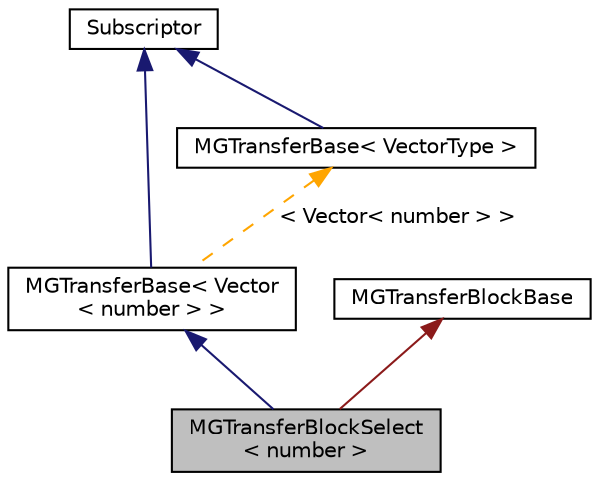 digraph "MGTransferBlockSelect&lt; number &gt;"
{
 // LATEX_PDF_SIZE
  edge [fontname="Helvetica",fontsize="10",labelfontname="Helvetica",labelfontsize="10"];
  node [fontname="Helvetica",fontsize="10",shape=record];
  Node1 [label="MGTransferBlockSelect\l\< number \>",height=0.2,width=0.4,color="black", fillcolor="grey75", style="filled", fontcolor="black",tooltip=" "];
  Node2 -> Node1 [dir="back",color="midnightblue",fontsize="10",style="solid",fontname="Helvetica"];
  Node2 [label="MGTransferBase\< Vector\l\< number \> \>",height=0.2,width=0.4,color="black", fillcolor="white", style="filled",URL="$classMGTransferBase.html",tooltip=" "];
  Node3 -> Node2 [dir="back",color="midnightblue",fontsize="10",style="solid",fontname="Helvetica"];
  Node3 [label="Subscriptor",height=0.2,width=0.4,color="black", fillcolor="white", style="filled",URL="$classSubscriptor.html",tooltip=" "];
  Node4 -> Node2 [dir="back",color="orange",fontsize="10",style="dashed",label=" \< Vector\< number \> \>" ,fontname="Helvetica"];
  Node4 [label="MGTransferBase\< VectorType \>",height=0.2,width=0.4,color="black", fillcolor="white", style="filled",URL="$classMGTransferBase.html",tooltip=" "];
  Node3 -> Node4 [dir="back",color="midnightblue",fontsize="10",style="solid",fontname="Helvetica"];
  Node5 -> Node1 [dir="back",color="firebrick4",fontsize="10",style="solid",fontname="Helvetica"];
  Node5 [label="MGTransferBlockBase",height=0.2,width=0.4,color="black", fillcolor="white", style="filled",URL="$classMGTransferBlockBase.html",tooltip=" "];
}
